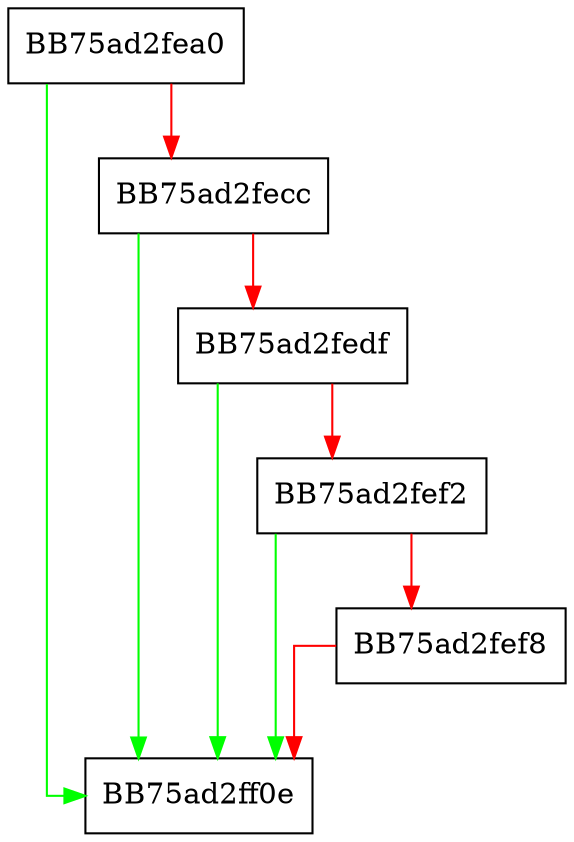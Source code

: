 digraph GetAttributePriority {
  node [shape="box"];
  graph [splines=ortho];
  BB75ad2fea0 -> BB75ad2ff0e [color="green"];
  BB75ad2fea0 -> BB75ad2fecc [color="red"];
  BB75ad2fecc -> BB75ad2ff0e [color="green"];
  BB75ad2fecc -> BB75ad2fedf [color="red"];
  BB75ad2fedf -> BB75ad2ff0e [color="green"];
  BB75ad2fedf -> BB75ad2fef2 [color="red"];
  BB75ad2fef2 -> BB75ad2ff0e [color="green"];
  BB75ad2fef2 -> BB75ad2fef8 [color="red"];
  BB75ad2fef8 -> BB75ad2ff0e [color="red"];
}